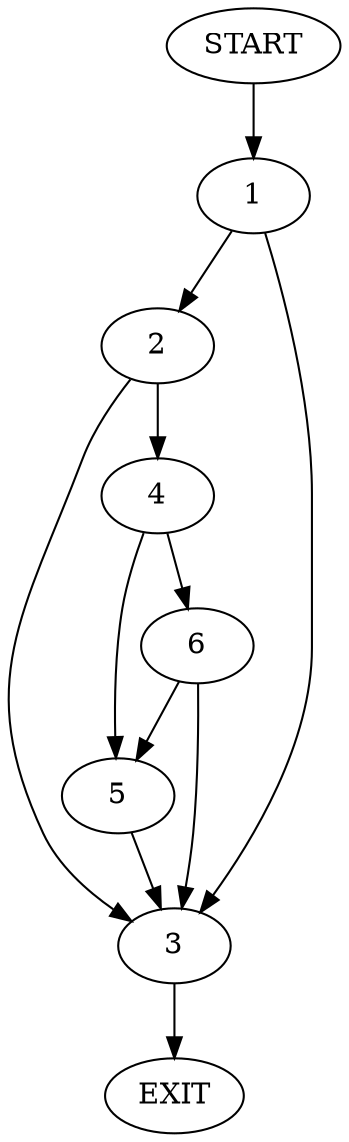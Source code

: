 digraph {
0 [label="START"]
7 [label="EXIT"]
0 -> 1
1 -> 2
1 -> 3
2 -> 4
2 -> 3
3 -> 7
4 -> 5
4 -> 6
6 -> 5
6 -> 3
5 -> 3
}
